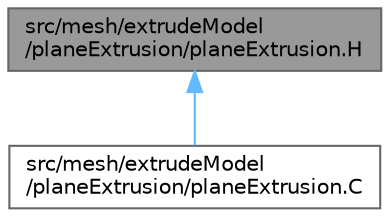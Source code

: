 digraph "src/mesh/extrudeModel/planeExtrusion/planeExtrusion.H"
{
 // LATEX_PDF_SIZE
  bgcolor="transparent";
  edge [fontname=Helvetica,fontsize=10,labelfontname=Helvetica,labelfontsize=10];
  node [fontname=Helvetica,fontsize=10,shape=box,height=0.2,width=0.4];
  Node1 [id="Node000001",label="src/mesh/extrudeModel\l/planeExtrusion/planeExtrusion.H",height=0.2,width=0.4,color="gray40", fillcolor="grey60", style="filled", fontcolor="black",tooltip=" "];
  Node1 -> Node2 [id="edge1_Node000001_Node000002",dir="back",color="steelblue1",style="solid",tooltip=" "];
  Node2 [id="Node000002",label="src/mesh/extrudeModel\l/planeExtrusion/planeExtrusion.C",height=0.2,width=0.4,color="grey40", fillcolor="white", style="filled",URL="$planeExtrusion_8C.html",tooltip=" "];
}
